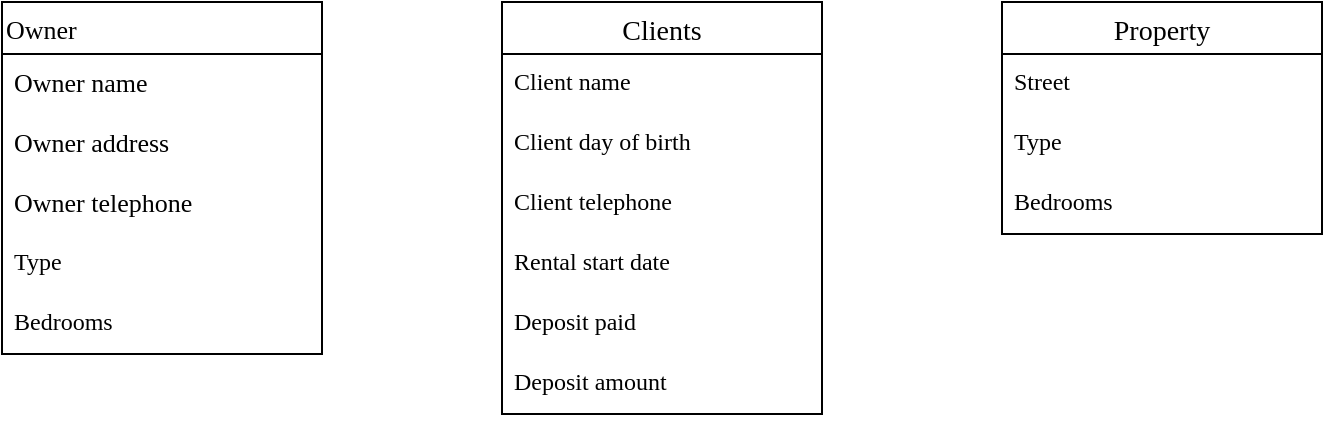 <mxfile version="17.4.6" type="github">
  <diagram id="R2lEEEUBdFMjLlhIrx00" name="Page-1">
    <mxGraphModel dx="1038" dy="571" grid="1" gridSize="10" guides="1" tooltips="1" connect="1" arrows="1" fold="1" page="1" pageScale="1" pageWidth="850" pageHeight="1100" math="0" shadow="0" extFonts="Permanent Marker^https://fonts.googleapis.com/css?family=Permanent+Marker">
      <root>
        <mxCell id="0" />
        <mxCell id="1" parent="0" />
        <mxCell id="IWv8I7C5dwKYRpesAwEO-52" value="Owner" style="swimlane;fontStyle=0;childLayout=stackLayout;horizontal=1;startSize=26;horizontalStack=0;resizeParent=1;resizeParentMax=0;resizeLast=0;collapsible=1;marginBottom=0;align=left;fontSize=13;fontFamily=Comic Sans MS;" vertex="1" parent="1">
          <mxGeometry x="80" y="180" width="160" height="176" as="geometry" />
        </mxCell>
        <mxCell id="IWv8I7C5dwKYRpesAwEO-53" value="Owner name" style="text;strokeColor=none;fillColor=none;spacingLeft=4;spacingRight=4;overflow=hidden;rotatable=0;points=[[0,0.5],[1,0.5]];portConstraint=eastwest;fontSize=13;fontFamily=Comic Sans MS;align=left;fontStyle=0" vertex="1" parent="IWv8I7C5dwKYRpesAwEO-52">
          <mxGeometry y="26" width="160" height="30" as="geometry" />
        </mxCell>
        <mxCell id="IWv8I7C5dwKYRpesAwEO-54" value="Owner address" style="text;strokeColor=none;fillColor=none;spacingLeft=4;spacingRight=4;overflow=hidden;rotatable=0;points=[[0,0.5],[1,0.5]];portConstraint=eastwest;fontSize=13;fontFamily=Comic Sans MS;align=left;fontStyle=0" vertex="1" parent="IWv8I7C5dwKYRpesAwEO-52">
          <mxGeometry y="56" width="160" height="30" as="geometry" />
        </mxCell>
        <mxCell id="IWv8I7C5dwKYRpesAwEO-55" value="Owner telephone&#xa;" style="text;strokeColor=none;fillColor=none;spacingLeft=4;spacingRight=4;overflow=hidden;rotatable=0;points=[[0,0.5],[1,0.5]];portConstraint=eastwest;fontSize=13;fontStyle=0;fontFamily=Comic Sans MS;align=left;" vertex="1" parent="IWv8I7C5dwKYRpesAwEO-52">
          <mxGeometry y="86" width="160" height="30" as="geometry" />
        </mxCell>
        <mxCell id="IWv8I7C5dwKYRpesAwEO-63" value="Type" style="text;strokeColor=none;fillColor=none;spacingLeft=4;spacingRight=4;overflow=hidden;rotatable=0;points=[[0,0.5],[1,0.5]];portConstraint=eastwest;fontSize=12;fontFamily=Comic Sans MS;" vertex="1" parent="IWv8I7C5dwKYRpesAwEO-52">
          <mxGeometry y="116" width="160" height="30" as="geometry" />
        </mxCell>
        <mxCell id="IWv8I7C5dwKYRpesAwEO-64" value="Bedrooms" style="text;strokeColor=none;fillColor=none;spacingLeft=4;spacingRight=4;overflow=hidden;rotatable=0;points=[[0,0.5],[1,0.5]];portConstraint=eastwest;fontSize=12;fontFamily=Comic Sans MS;" vertex="1" parent="IWv8I7C5dwKYRpesAwEO-52">
          <mxGeometry y="146" width="160" height="30" as="geometry" />
        </mxCell>
        <mxCell id="IWv8I7C5dwKYRpesAwEO-65" value="Clients" style="swimlane;fontStyle=0;childLayout=stackLayout;horizontal=1;startSize=26;horizontalStack=0;resizeParent=1;resizeParentMax=0;resizeLast=0;collapsible=1;marginBottom=0;align=center;fontSize=14;fontFamily=Comic Sans MS;" vertex="1" parent="1">
          <mxGeometry x="330" y="180" width="160" height="206" as="geometry" />
        </mxCell>
        <mxCell id="IWv8I7C5dwKYRpesAwEO-66" value="Client name" style="text;strokeColor=none;fillColor=none;spacingLeft=4;spacingRight=4;overflow=hidden;rotatable=0;points=[[0,0.5],[1,0.5]];portConstraint=eastwest;fontSize=12;fontFamily=Comic Sans MS;" vertex="1" parent="IWv8I7C5dwKYRpesAwEO-65">
          <mxGeometry y="26" width="160" height="30" as="geometry" />
        </mxCell>
        <mxCell id="IWv8I7C5dwKYRpesAwEO-67" value="Client day of birth" style="text;strokeColor=none;fillColor=none;spacingLeft=4;spacingRight=4;overflow=hidden;rotatable=0;points=[[0,0.5],[1,0.5]];portConstraint=eastwest;fontSize=12;fontFamily=Comic Sans MS;" vertex="1" parent="IWv8I7C5dwKYRpesAwEO-65">
          <mxGeometry y="56" width="160" height="30" as="geometry" />
        </mxCell>
        <mxCell id="IWv8I7C5dwKYRpesAwEO-68" value="Client telephone" style="text;strokeColor=none;fillColor=none;spacingLeft=4;spacingRight=4;overflow=hidden;rotatable=0;points=[[0,0.5],[1,0.5]];portConstraint=eastwest;fontSize=12;fontFamily=Comic Sans MS;" vertex="1" parent="IWv8I7C5dwKYRpesAwEO-65">
          <mxGeometry y="86" width="160" height="30" as="geometry" />
        </mxCell>
        <mxCell id="IWv8I7C5dwKYRpesAwEO-69" value="Rental start date" style="text;strokeColor=none;fillColor=none;spacingLeft=4;spacingRight=4;overflow=hidden;rotatable=0;points=[[0,0.5],[1,0.5]];portConstraint=eastwest;fontSize=12;fontFamily=Comic Sans MS;" vertex="1" parent="IWv8I7C5dwKYRpesAwEO-65">
          <mxGeometry y="116" width="160" height="30" as="geometry" />
        </mxCell>
        <mxCell id="IWv8I7C5dwKYRpesAwEO-70" value="Deposit paid" style="text;strokeColor=none;fillColor=none;spacingLeft=4;spacingRight=4;overflow=hidden;rotatable=0;points=[[0,0.5],[1,0.5]];portConstraint=eastwest;fontSize=12;fontFamily=Comic Sans MS;" vertex="1" parent="IWv8I7C5dwKYRpesAwEO-65">
          <mxGeometry y="146" width="160" height="30" as="geometry" />
        </mxCell>
        <mxCell id="IWv8I7C5dwKYRpesAwEO-75" value="Deposit amount" style="text;strokeColor=none;fillColor=none;spacingLeft=4;spacingRight=4;overflow=hidden;rotatable=0;points=[[0,0.5],[1,0.5]];portConstraint=eastwest;fontSize=12;fontFamily=Comic Sans MS;" vertex="1" parent="IWv8I7C5dwKYRpesAwEO-65">
          <mxGeometry y="176" width="160" height="30" as="geometry" />
        </mxCell>
        <mxCell id="IWv8I7C5dwKYRpesAwEO-71" value="Property" style="swimlane;fontStyle=0;childLayout=stackLayout;horizontal=1;startSize=26;horizontalStack=0;resizeParent=1;resizeParentMax=0;resizeLast=0;collapsible=1;marginBottom=0;align=center;fontSize=14;fontFamily=Comic Sans MS;" vertex="1" parent="1">
          <mxGeometry x="580" y="180" width="160" height="116" as="geometry" />
        </mxCell>
        <mxCell id="IWv8I7C5dwKYRpesAwEO-72" value="Street" style="text;strokeColor=none;fillColor=none;spacingLeft=4;spacingRight=4;overflow=hidden;rotatable=0;points=[[0,0.5],[1,0.5]];portConstraint=eastwest;fontSize=12;fontFamily=Comic Sans MS;" vertex="1" parent="IWv8I7C5dwKYRpesAwEO-71">
          <mxGeometry y="26" width="160" height="30" as="geometry" />
        </mxCell>
        <mxCell id="IWv8I7C5dwKYRpesAwEO-73" value="Type" style="text;strokeColor=none;fillColor=none;spacingLeft=4;spacingRight=4;overflow=hidden;rotatable=0;points=[[0,0.5],[1,0.5]];portConstraint=eastwest;fontSize=12;fontFamily=Comic Sans MS;" vertex="1" parent="IWv8I7C5dwKYRpesAwEO-71">
          <mxGeometry y="56" width="160" height="30" as="geometry" />
        </mxCell>
        <mxCell id="IWv8I7C5dwKYRpesAwEO-74" value="Bedrooms" style="text;strokeColor=none;fillColor=none;spacingLeft=4;spacingRight=4;overflow=hidden;rotatable=0;points=[[0,0.5],[1,0.5]];portConstraint=eastwest;fontSize=12;fontFamily=Comic Sans MS;" vertex="1" parent="IWv8I7C5dwKYRpesAwEO-71">
          <mxGeometry y="86" width="160" height="30" as="geometry" />
        </mxCell>
      </root>
    </mxGraphModel>
  </diagram>
</mxfile>
